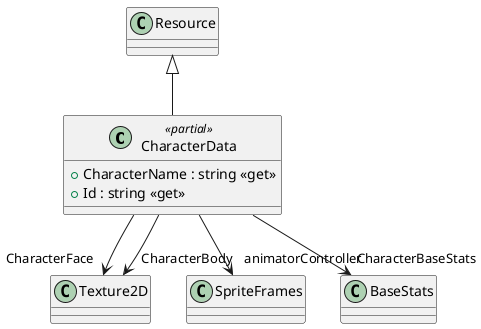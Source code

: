 @startuml
class CharacterData <<partial>> {
    + CharacterName : string <<get>>
    + Id : string <<get>>
}
Resource <|-- CharacterData
CharacterData --> "CharacterFace" Texture2D
CharacterData --> "CharacterBody" Texture2D
CharacterData --> "animatorController" SpriteFrames
CharacterData --> "CharacterBaseStats" BaseStats
@enduml
